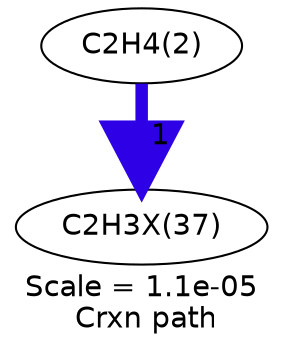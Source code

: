 digraph reaction_paths {
center=1;
s5 -> s43[fontname="Helvetica", style="setlinewidth(6)", arrowsize=3, color="0.7, 1.5, 0.9"
, label=" 1"];
s5 [ fontname="Helvetica", label="C2H4(2)"];
s43 [ fontname="Helvetica", label="C2H3X(37)"];
 label = "Scale = 1.1e-05\l Crxn path";
 fontname = "Helvetica";
}
